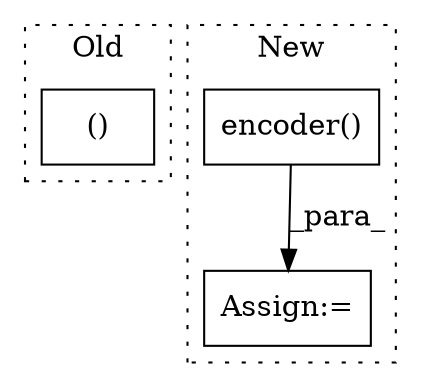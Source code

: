 digraph G {
subgraph cluster0 {
1 [label="()" a="54" s="9532" l="9" shape="box"];
label = "Old";
style="dotted";
}
subgraph cluster1 {
2 [label="encoder()" a="75" s="10566,10633" l="13,1" shape="box"];
3 [label="Assign:=" a="68" s="10563" l="3" shape="box"];
label = "New";
style="dotted";
}
2 -> 3 [label="_para_"];
}